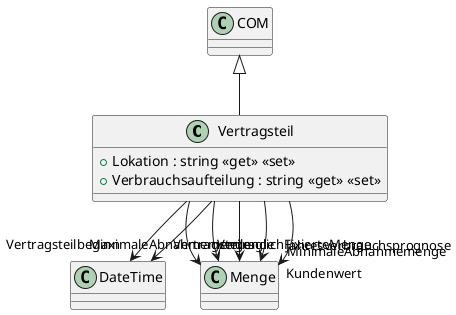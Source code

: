 @startuml
class Vertragsteil {
    + Lokation : string <<get>> <<set>>
    + Verbrauchsaufteilung : string <<get>> <<set>>
}
COM <|-- Vertragsteil
Vertragsteil --> "Vertragsteilbeginn" DateTime
Vertragsteil --> "Vertragsteilende" DateTime
Vertragsteil --> "VertraglichFixierteMenge" Menge
Vertragsteil --> "MinimaleAbnahmemenge" Menge
Vertragsteil --> "MaximaleAbnahmemenge" Menge
Vertragsteil --> "Jahresverbrauchsprognose" Menge
Vertragsteil --> "Kundenwert" Menge
@enduml
